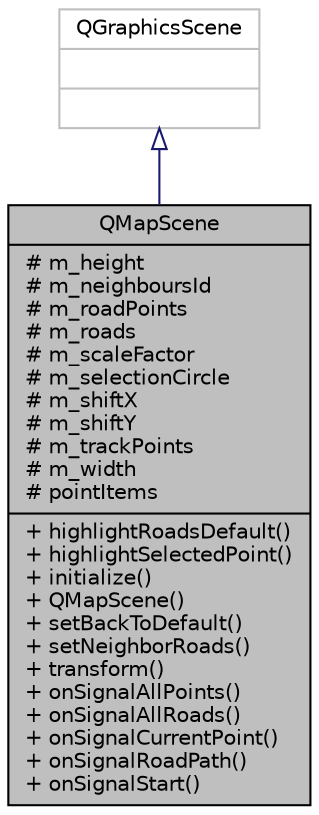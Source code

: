 digraph "QMapScene"
{
 // INTERACTIVE_SVG=YES
  bgcolor="transparent";
  edge [fontname="Helvetica",fontsize="10",labelfontname="Helvetica",labelfontsize="10"];
  node [fontname="Helvetica",fontsize="10",shape=record];
  Node1 [label="{QMapScene\n|# m_height\l# m_neighboursId\l# m_roadPoints\l# m_roads\l# m_scaleFactor\l# m_selectionCircle\l# m_shiftX\l# m_shiftY\l# m_trackPoints\l# m_width\l# pointItems\l|+ highlightRoadsDefault()\l+ highlightSelectedPoint()\l+ initialize()\l+ QMapScene()\l+ setBackToDefault()\l+ setNeighborRoads()\l+ transform()\l+ onSignalAllPoints()\l+ onSignalAllRoads()\l+ onSignalCurrentPoint()\l+ onSignalRoadPath()\l+ onSignalStart()\l}",height=0.2,width=0.4,color="black", fillcolor="grey75", style="filled", fontcolor="black"];
  Node2 -> Node1 [dir="back",color="midnightblue",fontsize="10",style="solid",arrowtail="onormal",fontname="Helvetica"];
  Node2 [label="{QGraphicsScene\n||}",height=0.2,width=0.4,color="grey75"];
}
